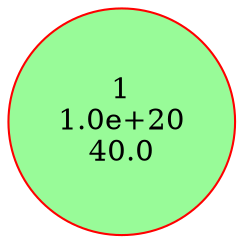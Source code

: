 digraph finite_state_machine {
	rankdir=TB;
	size="11,17" node [shape = circle];
        1 [ label = "1\n1.0e+20\n40.0", color = "red" ];
        1 [ style = "filled", fillcolor = "palegreen" ];
}